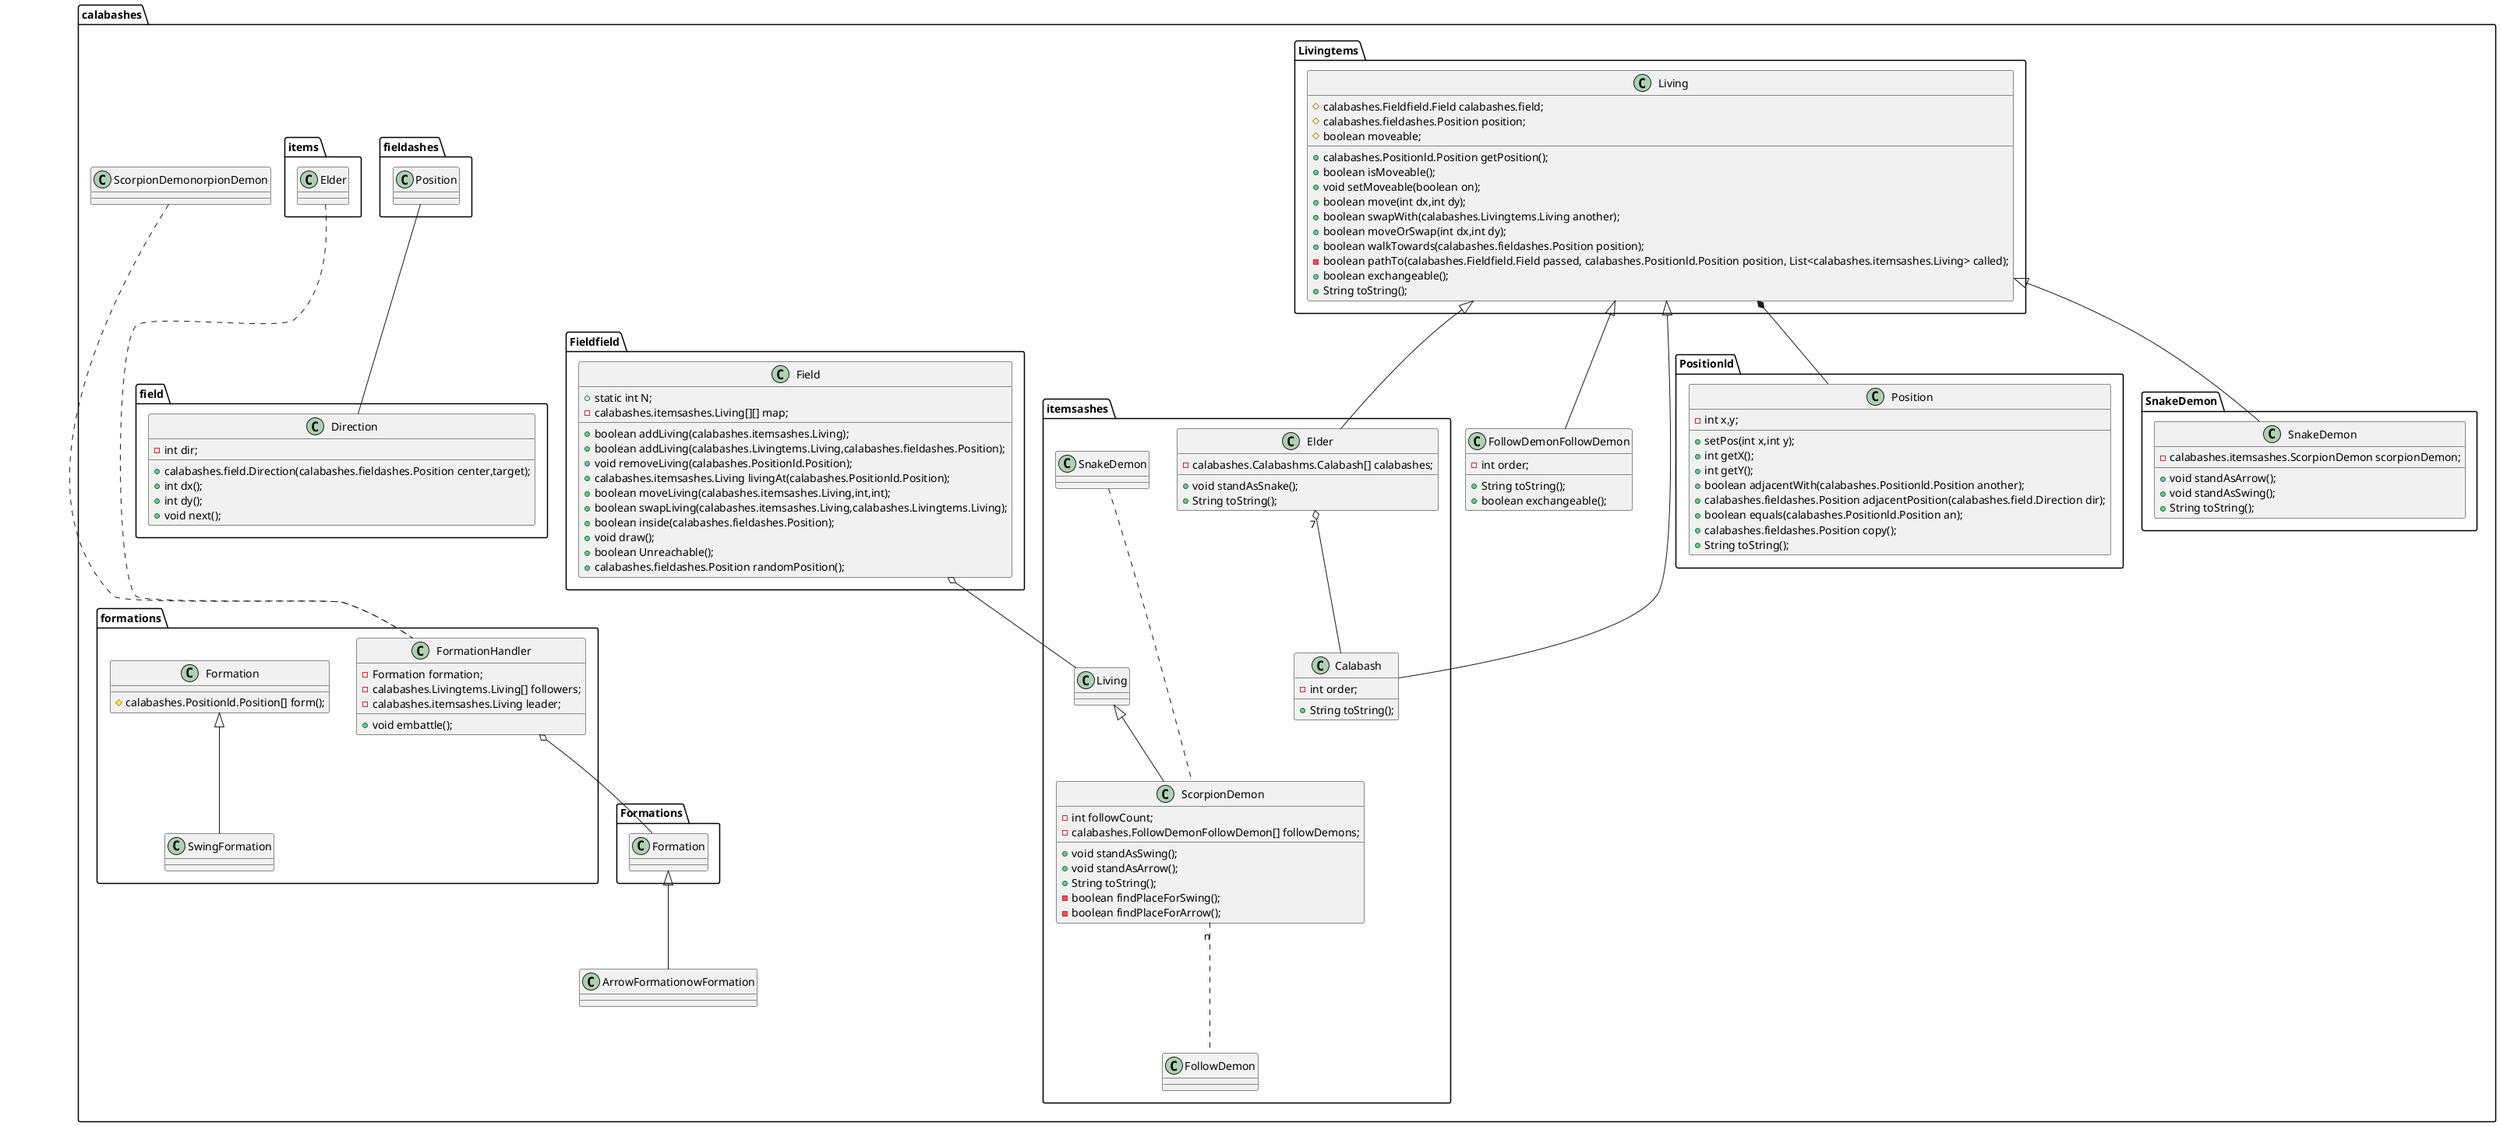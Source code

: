 @startuml

class calabashes.Livingtems.Living{
    #calabashes.Fieldfield.Field calabashes.field;
    #calabashes.fieldashes.Position position;
    #boolean moveable;
    +calabashes.Positionld.Position getPosition();
    +boolean isMoveable();
    +void setMoveable(boolean on);
    +boolean move(int dx,int dy);
    +boolean swapWith(calabashes.Livingtems.Living another);
    +boolean moveOrSwap(int dx,int dy);
    +boolean walkTowards(calabashes.fieldashes.Position position);
    -boolean pathTo(calabashes.Fieldfield.Field passed, calabashes.Positionld.Position position, List<calabashes.itemsashes.Living> called);
    +boolean exchangeable();
    +String toString();
}

calabashes.Fieldfield.Field o-- calabashes.itemsashes.Living
calabashes.Livingtems.Living *-- calabashes.Positionld.Position

class calabashes.itemsashes.Calabash{
    -int order;
    +String toString();
}

calabashes.Livingtems.Living <|-- calabashes.itemsashes.Calabash

class calabashes.itemsashes.Elder{
    -calabashes.Calabashms.Calabash[] calabashes;
    +void standAsSnake();
    +String toString();
}

calabashes.Livingtems.Living <|-- calabashes.itemsashes.Elder
calabashes.itemsashes.Elder "7" o-- calabashes.itemsashes.Calabash

class calabashes.FollowDemonFollowDemon{
    -int order;
    +String toString();
    +boolean exchangeable();
}

calabashes.Livingtems.Living <|-- calabashes.FollowDemonFollowDemon

class calabashes.itemsashes.ScorpionDemon{
    -int followCount;
    -calabashes.FollowDemonFollowDemon[] followDemons;
    +void standAsSwing();
    +void standAsArrow();
    +String toString();
    -boolean findPlaceForSwing();
    -boolean findPlaceForArrow();
}

calabashes.itemsashes.Living <|-- calabashes.itemsashes.ScorpionDemon
calabashes.itemsashes.ScorpionDemon "n" ... calabashes.itemsashes.FollowDemon

class calabashes.SnakeDemon.SnakeDemon{
    -calabashes.itemsashes.ScorpionDemon scorpionDemon;
    +void standAsArrow();
    +void standAsSwing();
    +String toString();
}

calabashes.Livingtems.Living <|-- calabashes.SnakeDemon.SnakeDemon
calabashes.itemsashes.SnakeDemon ... calabashes.itemsashes.ScorpionDemon

class calabashes.Positionld.Position{
    -int x,y;
    +setPos(int x,int y);
    +int getX();
    +int getY();
    +boolean adjacentWith(calabashes.Positionld.Position another);
    +calabashes.fieldashes.Position adjacentPosition(calabashes.field.Direction dir);
    +boolean equals(calabashes.Positionld.Position an);
    +calabashes.fieldashes.Position copy();
    +String toString();
}

class calabashes.field.Direction{
    -int dir;
    +calabashes.field.Direction(calabashes.fieldashes.Position center,target);
    +int dx();
    +int dy();
    +void next();
}

calabashes.fieldashes.Position -- calabashes.field.Direction

class calabashes.Fieldfield.Field{
    +static int N;
    -calabashes.itemsashes.Living[][] map;
    +boolean addLiving(calabashes.itemsashes.Living);
    +boolean addLiving(calabashes.Livingtems.Living,calabashes.fieldashes.Position);
    +void removeLiving(calabashes.Positionld.Position);
    +calabashes.itemsashes.Living livingAt(calabashes.Positionld.Position);
    +boolean moveLiving(calabashes.itemsashes.Living,int,int);
    +boolean swapLiving(calabashes.itemsashes.Living,calabashes.Livingtems.Living);
    +boolean inside(calabashes.fieldashes.Position);
    +void draw();
    +boolean Unreachable();
    +calabashes.fieldashes.Position randomPosition();
}

class calabashes.formations.Formation{
    #calabashes.Positionld.Position[] form();
}

class calabashes.formations.SwingFormation{
}

calabashes.formations.Formation <|-- calabashes.formations.SwingFormation

class calabashes.ArrowFormationowFormation{

}

calabashes.Formations.Formation <|-- calabashes.ArrowFormationowFormation

class calabashes.formations.FormationHandler{
    -Formation formation;
    -calabashes.Livingtems.Living[] followers;
    -calabashes.itemsashes.Living leader;
    +void embattle();
}

calabashes.formations.FormationHandler o-- calabashes.Formations.Formation

calabashes.ScorpionDemonorpionDemon ... calabashes.formations.FormationHandler
calabashes.items.Elder ... calabashes.formations.FormationHandler
